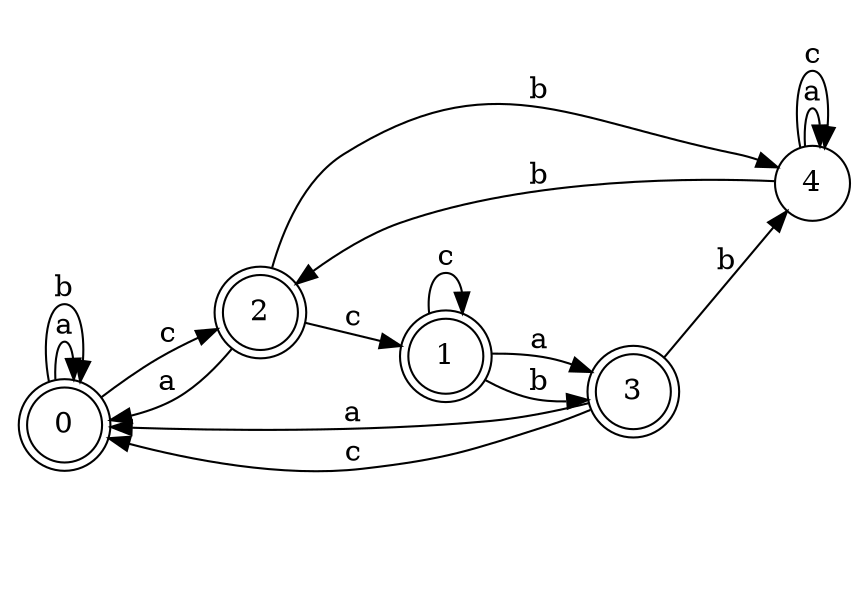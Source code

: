 digraph n4_8 {
__start0 [label="" shape="none"];

rankdir=LR;
size="8,5";

s0 [style="rounded,filled", color="black", fillcolor="white" shape="doublecircle", label="0"];
s1 [style="rounded,filled", color="black", fillcolor="white" shape="doublecircle", label="1"];
s2 [style="rounded,filled", color="black", fillcolor="white" shape="doublecircle", label="2"];
s3 [style="rounded,filled", color="black", fillcolor="white" shape="doublecircle", label="3"];
s4 [style="filled", color="black", fillcolor="white" shape="circle", label="4"];
s0 -> s0 [label="a"];
s0 -> s0 [label="b"];
s0 -> s2 [label="c"];
s1 -> s3 [label="a"];
s1 -> s3 [label="b"];
s1 -> s1 [label="c"];
s2 -> s0 [label="a"];
s2 -> s4 [label="b"];
s2 -> s1 [label="c"];
s3 -> s0 [label="a"];
s3 -> s4 [label="b"];
s3 -> s0 [label="c"];
s4 -> s4 [label="a"];
s4 -> s2 [label="b"];
s4 -> s4 [label="c"];

}